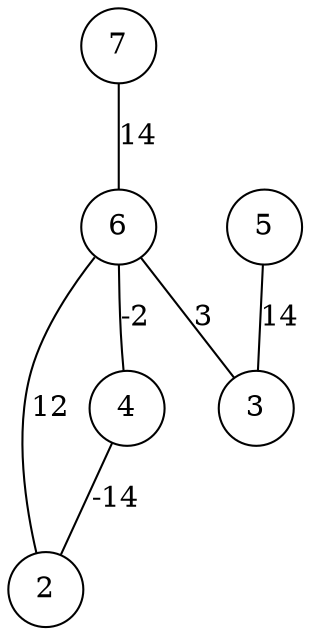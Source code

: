 graph { 
	 fontname="Helvetica,Arial,sans-serif" 
	 node [shape = circle]; 
	 7 -- 6 [label = "14"];
	 6 -- 2 [label = "12"];
	 6 -- 3 [label = "3"];
	 6 -- 4 [label = "-2"];
	 5 -- 3 [label = "14"];
	 4 -- 2 [label = "-14"];
	 2;
	 3;
	 4;
	 5;
	 6;
	 7;
}
